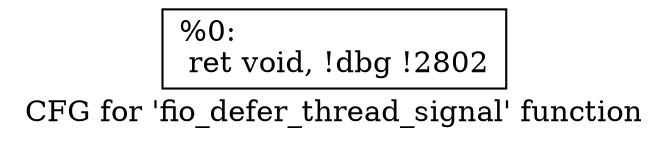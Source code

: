 digraph "CFG for 'fio_defer_thread_signal' function" {
	label="CFG for 'fio_defer_thread_signal' function";

	Node0x5568513ef050 [shape=record,label="{%0:\l  ret void, !dbg !2802\l}"];
}
